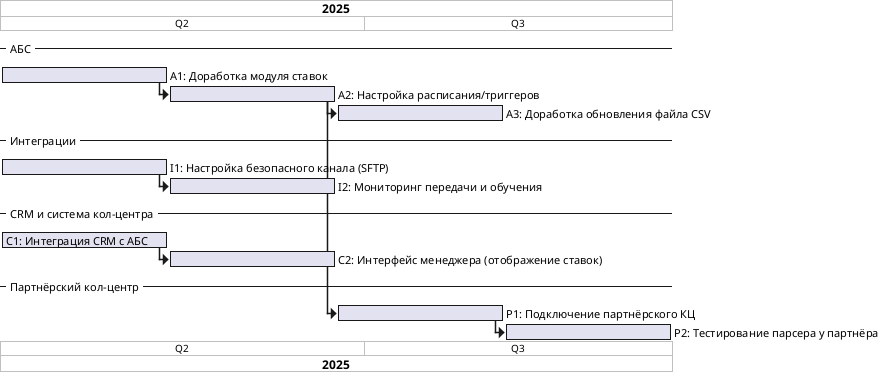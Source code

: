 @startgantt
Project starts the 2025/04/01
projectscale quarterly zoom 10

-- АБС --
[A1: Доработка модуля ставок] as [A1] starts at 2025/04/01 and lasts 6 weeks
[A2: Настройка расписания/триггеров] as [A2] starts at [A1]'s end and lasts 6 weeks
[A3: Доработка обновления файла CSV] as [A3] starts at [A2]'s end  and lasts 6 weeks

-- Интеграции --
[I1: Настройка безопасного канала (SFTP)] as [I1] starts at 2025/04/01 and lasts 6 weeks
[I2: Мониторинг передачи и обучения] as [I2] starts at [I1]'s end  and lasts 6 weeks

-- CRM и система кол-центра --
[C1: Интеграция CRM с АБС] as [C1] starts at 2025/04/01 and lasts 6 weeks
[C2: Интерфейс менеджера (отображение ставок)] as [C2] starts at  [C1]'s end and lasts 6 weeks

-- Партнёрский кол-центр --
[P1: Подключение партнёрского КЦ] as [P1] starts at [A2]'s end and lasts 6 weeks
[P2: Тестирование парсера у партнёра] as [P2] starts at [P1]'s end and lasts 6 weeks

@endgantt
